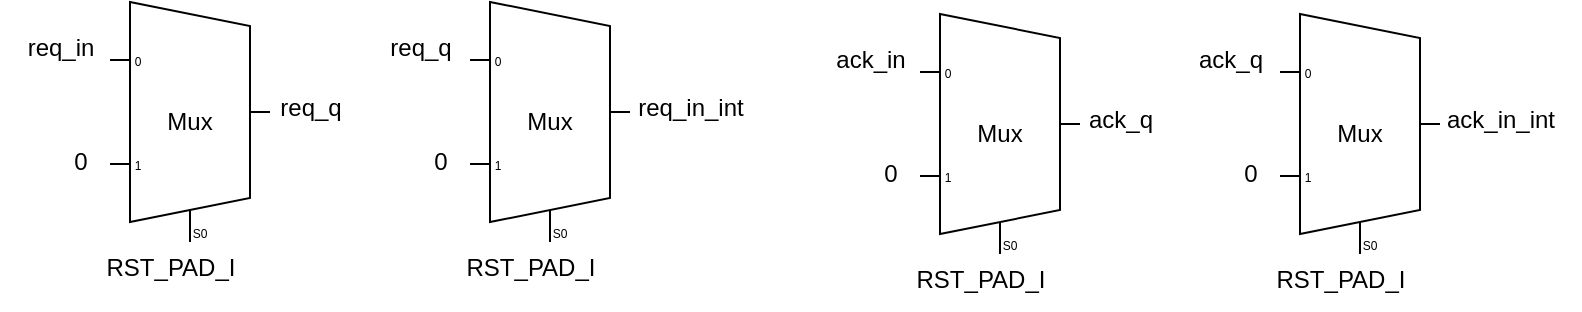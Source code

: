 <mxfile version="24.7.17">
  <diagram name="第 1 页" id="uobd1ksOPuzD_us4wGYp">
    <mxGraphModel dx="1219" dy="722" grid="1" gridSize="10" guides="1" tooltips="1" connect="1" arrows="1" fold="1" page="1" pageScale="1" pageWidth="827" pageHeight="1169" math="0" shadow="0">
      <root>
        <mxCell id="0" />
        <mxCell id="1" parent="0" />
        <mxCell id="9voPrZhe4BCsLb1DK3I7-1" value="Mux" style="shadow=0;dashed=0;align=center;html=1;strokeWidth=1;shape=mxgraph.electrical.abstract.mux2;whiteSpace=wrap;" vertex="1" parent="1">
          <mxGeometry x="180" y="490" width="80" height="120" as="geometry" />
        </mxCell>
        <mxCell id="9voPrZhe4BCsLb1DK3I7-2" value="RST_PAD_I" style="text;html=1;align=center;verticalAlign=middle;resizable=0;points=[];autosize=1;strokeColor=none;fillColor=none;" vertex="1" parent="1">
          <mxGeometry x="165" y="608" width="90" height="30" as="geometry" />
        </mxCell>
        <mxCell id="9voPrZhe4BCsLb1DK3I7-3" value="0" style="text;html=1;align=center;verticalAlign=middle;resizable=0;points=[];autosize=1;strokeColor=none;fillColor=none;" vertex="1" parent="1">
          <mxGeometry x="150" y="555" width="30" height="30" as="geometry" />
        </mxCell>
        <mxCell id="9voPrZhe4BCsLb1DK3I7-4" value="req_q" style="text;html=1;align=center;verticalAlign=middle;resizable=0;points=[];autosize=1;strokeColor=none;fillColor=none;" vertex="1" parent="1">
          <mxGeometry x="255" y="528" width="50" height="30" as="geometry" />
        </mxCell>
        <mxCell id="9voPrZhe4BCsLb1DK3I7-5" value="req_in" style="text;html=1;align=center;verticalAlign=middle;resizable=0;points=[];autosize=1;strokeColor=none;fillColor=none;" vertex="1" parent="1">
          <mxGeometry x="125" y="498" width="60" height="30" as="geometry" />
        </mxCell>
        <mxCell id="9voPrZhe4BCsLb1DK3I7-6" value="Mux" style="shadow=0;dashed=0;align=center;html=1;strokeWidth=1;shape=mxgraph.electrical.abstract.mux2;whiteSpace=wrap;" vertex="1" parent="1">
          <mxGeometry x="360" y="490" width="80" height="120" as="geometry" />
        </mxCell>
        <mxCell id="9voPrZhe4BCsLb1DK3I7-7" value="RST_PAD_I" style="text;html=1;align=center;verticalAlign=middle;resizable=0;points=[];autosize=1;strokeColor=none;fillColor=none;" vertex="1" parent="1">
          <mxGeometry x="345" y="608" width="90" height="30" as="geometry" />
        </mxCell>
        <mxCell id="9voPrZhe4BCsLb1DK3I7-8" value="0" style="text;html=1;align=center;verticalAlign=middle;resizable=0;points=[];autosize=1;strokeColor=none;fillColor=none;" vertex="1" parent="1">
          <mxGeometry x="330" y="555" width="30" height="30" as="geometry" />
        </mxCell>
        <mxCell id="9voPrZhe4BCsLb1DK3I7-9" value="req_in_int" style="text;html=1;align=center;verticalAlign=middle;resizable=0;points=[];autosize=1;strokeColor=none;fillColor=none;" vertex="1" parent="1">
          <mxGeometry x="435" y="528" width="70" height="30" as="geometry" />
        </mxCell>
        <mxCell id="9voPrZhe4BCsLb1DK3I7-10" value="req_q" style="text;html=1;align=center;verticalAlign=middle;resizable=0;points=[];autosize=1;strokeColor=none;fillColor=none;" vertex="1" parent="1">
          <mxGeometry x="310" y="498" width="50" height="30" as="geometry" />
        </mxCell>
        <mxCell id="9voPrZhe4BCsLb1DK3I7-11" value="Mux" style="shadow=0;dashed=0;align=center;html=1;strokeWidth=1;shape=mxgraph.electrical.abstract.mux2;whiteSpace=wrap;" vertex="1" parent="1">
          <mxGeometry x="585" y="496" width="80" height="120" as="geometry" />
        </mxCell>
        <mxCell id="9voPrZhe4BCsLb1DK3I7-12" value="RST_PAD_I" style="text;html=1;align=center;verticalAlign=middle;resizable=0;points=[];autosize=1;strokeColor=none;fillColor=none;" vertex="1" parent="1">
          <mxGeometry x="570" y="614" width="90" height="30" as="geometry" />
        </mxCell>
        <mxCell id="9voPrZhe4BCsLb1DK3I7-13" value="0" style="text;html=1;align=center;verticalAlign=middle;resizable=0;points=[];autosize=1;strokeColor=none;fillColor=none;" vertex="1" parent="1">
          <mxGeometry x="555" y="561" width="30" height="30" as="geometry" />
        </mxCell>
        <mxCell id="9voPrZhe4BCsLb1DK3I7-14" value="ack_q" style="text;html=1;align=center;verticalAlign=middle;resizable=0;points=[];autosize=1;strokeColor=none;fillColor=none;" vertex="1" parent="1">
          <mxGeometry x="660" y="534" width="50" height="30" as="geometry" />
        </mxCell>
        <mxCell id="9voPrZhe4BCsLb1DK3I7-15" value="ack_in" style="text;html=1;align=center;verticalAlign=middle;resizable=0;points=[];autosize=1;strokeColor=none;fillColor=none;" vertex="1" parent="1">
          <mxGeometry x="530" y="504" width="60" height="30" as="geometry" />
        </mxCell>
        <mxCell id="9voPrZhe4BCsLb1DK3I7-16" value="Mux" style="shadow=0;dashed=0;align=center;html=1;strokeWidth=1;shape=mxgraph.electrical.abstract.mux2;whiteSpace=wrap;" vertex="1" parent="1">
          <mxGeometry x="765" y="496" width="80" height="120" as="geometry" />
        </mxCell>
        <mxCell id="9voPrZhe4BCsLb1DK3I7-17" value="RST_PAD_I" style="text;html=1;align=center;verticalAlign=middle;resizable=0;points=[];autosize=1;strokeColor=none;fillColor=none;" vertex="1" parent="1">
          <mxGeometry x="750" y="614" width="90" height="30" as="geometry" />
        </mxCell>
        <mxCell id="9voPrZhe4BCsLb1DK3I7-18" value="0" style="text;html=1;align=center;verticalAlign=middle;resizable=0;points=[];autosize=1;strokeColor=none;fillColor=none;" vertex="1" parent="1">
          <mxGeometry x="735" y="561" width="30" height="30" as="geometry" />
        </mxCell>
        <mxCell id="9voPrZhe4BCsLb1DK3I7-19" value="ack_in_int" style="text;html=1;align=center;verticalAlign=middle;resizable=0;points=[];autosize=1;strokeColor=none;fillColor=none;" vertex="1" parent="1">
          <mxGeometry x="835" y="534" width="80" height="30" as="geometry" />
        </mxCell>
        <mxCell id="9voPrZhe4BCsLb1DK3I7-20" value="ack_q" style="text;html=1;align=center;verticalAlign=middle;resizable=0;points=[];autosize=1;strokeColor=none;fillColor=none;" vertex="1" parent="1">
          <mxGeometry x="715" y="504" width="50" height="30" as="geometry" />
        </mxCell>
      </root>
    </mxGraphModel>
  </diagram>
</mxfile>
